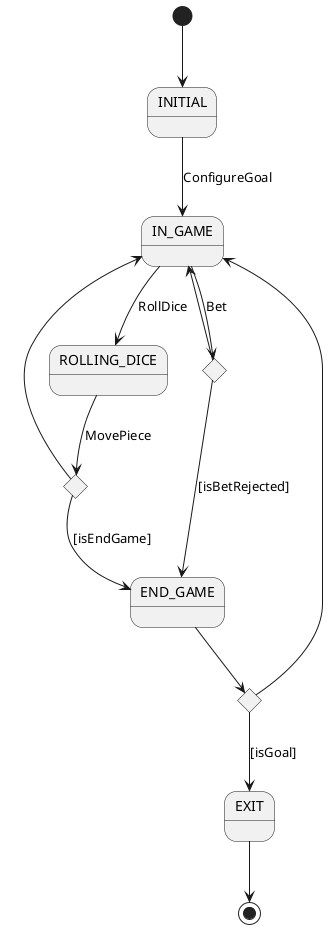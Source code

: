 @startuml contexto
state INITIAL
state IN_GAME
state ROLLING_DICE
state END_GAME
state EXIT
state if_end_game <<choice>>
state if_is_goal <<choice>>
state if_bet_rejected <<choice>>

[*] --> INITIAL
INITIAL --> IN_GAME: ConfigureGoal
ROLLING_DICE --> if_end_game: MovePiece
IN_GAME --> ROLLING_DICE: RollDice
IN_GAME --> if_bet_rejected: Bet
if_bet_rejected --> IN_GAME
if_bet_rejected --> END_GAME: [isBetRejected]
if_end_game --> END_GAME: [isEndGame]
if_end_game --> IN_GAME
END_GAME --> if_is_goal
if_is_goal --> IN_GAME
if_is_goal --> EXIT: [isGoal]
EXIT --> [*]
@enduml
